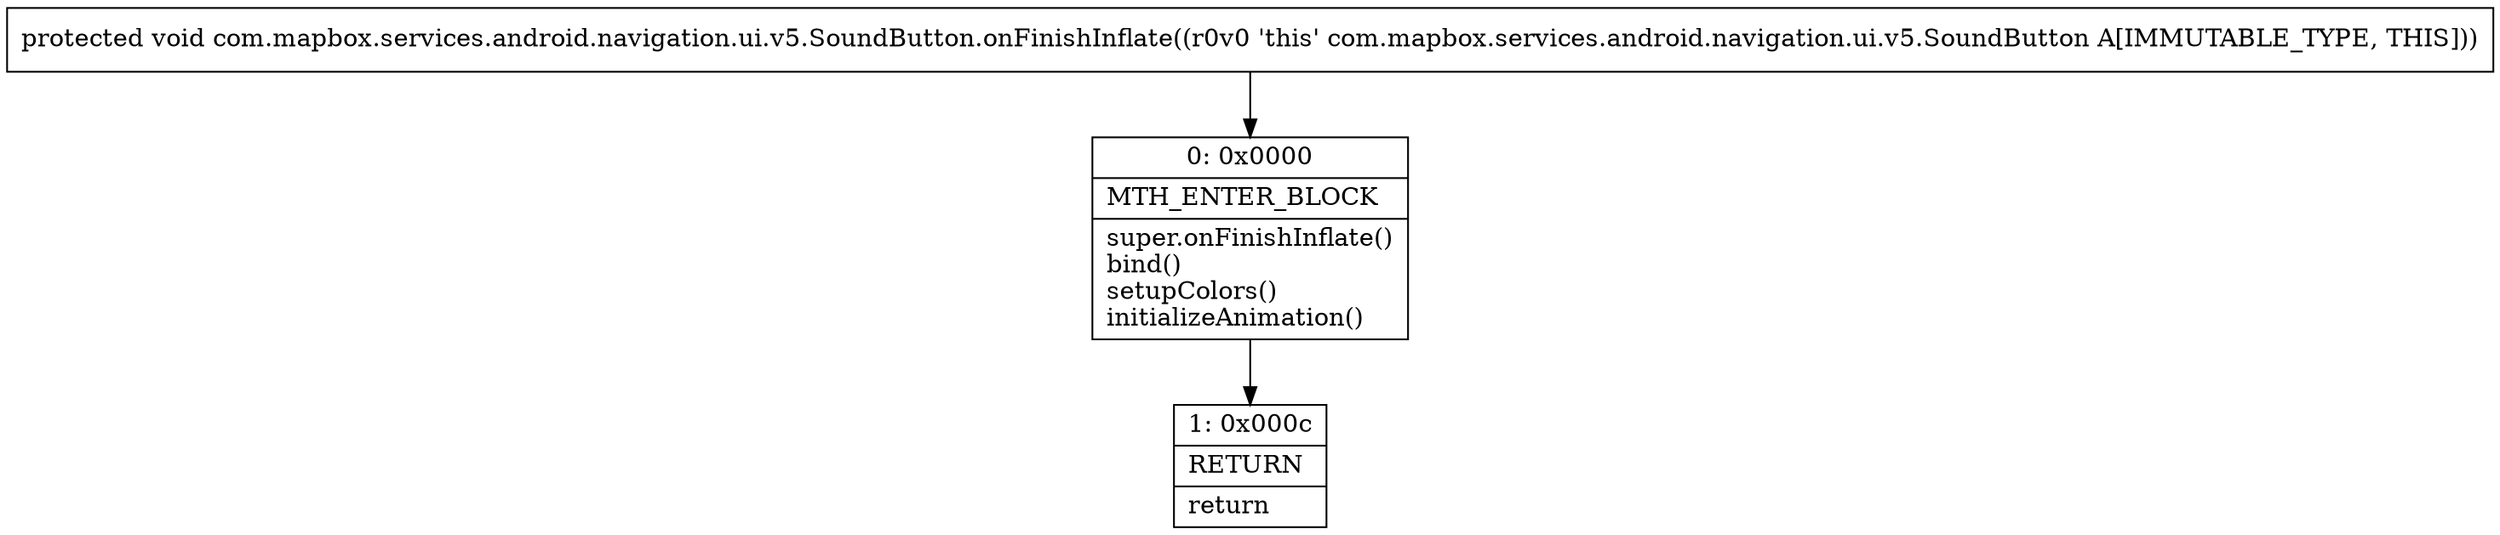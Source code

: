 digraph "CFG forcom.mapbox.services.android.navigation.ui.v5.SoundButton.onFinishInflate()V" {
Node_0 [shape=record,label="{0\:\ 0x0000|MTH_ENTER_BLOCK\l|super.onFinishInflate()\lbind()\lsetupColors()\linitializeAnimation()\l}"];
Node_1 [shape=record,label="{1\:\ 0x000c|RETURN\l|return\l}"];
MethodNode[shape=record,label="{protected void com.mapbox.services.android.navigation.ui.v5.SoundButton.onFinishInflate((r0v0 'this' com.mapbox.services.android.navigation.ui.v5.SoundButton A[IMMUTABLE_TYPE, THIS])) }"];
MethodNode -> Node_0;
Node_0 -> Node_1;
}

